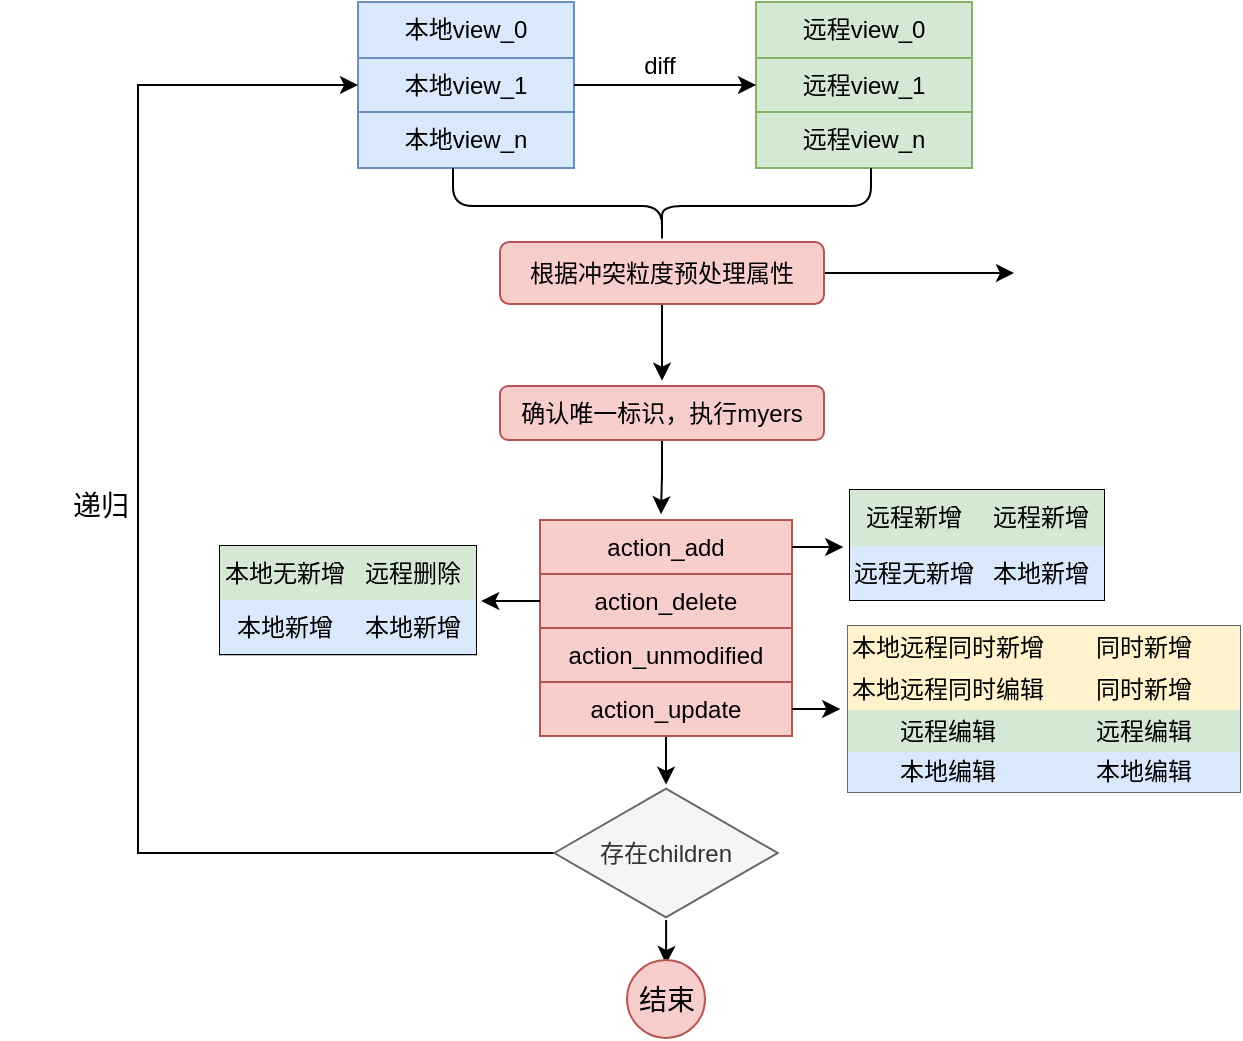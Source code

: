 <mxfile version="20.2.3" type="github">
  <diagram id="x5N0Bp3URwL84eysVLeZ" name="第 1 页">
    <mxGraphModel dx="946" dy="500" grid="0" gridSize="10" guides="1" tooltips="1" connect="1" arrows="1" fold="1" page="1" pageScale="1" pageWidth="1169" pageHeight="827" math="0" shadow="0">
      <root>
        <mxCell id="0" />
        <mxCell id="1" parent="0" />
        <mxCell id="P1yb6FFZFFWO7Coz35kv-2" value="" style="shape=table;html=1;whiteSpace=wrap;startSize=0;container=1;collapsible=0;childLayout=tableLayout;fillColor=#dae8fc;strokeColor=#6c8ebf;" vertex="1" parent="1">
          <mxGeometry x="259" y="17" width="108" height="83" as="geometry" />
        </mxCell>
        <mxCell id="P1yb6FFZFFWO7Coz35kv-3" value="" style="shape=tableRow;horizontal=0;startSize=0;swimlaneHead=0;swimlaneBody=0;top=0;left=0;bottom=0;right=0;collapsible=0;dropTarget=0;fillColor=none;points=[[0,0.5],[1,0.5]];portConstraint=eastwest;" vertex="1" parent="P1yb6FFZFFWO7Coz35kv-2">
          <mxGeometry width="108" height="28" as="geometry" />
        </mxCell>
        <mxCell id="P1yb6FFZFFWO7Coz35kv-4" value="本地view_0" style="shape=partialRectangle;html=1;whiteSpace=wrap;connectable=0;fillColor=none;top=0;left=0;bottom=0;right=0;overflow=hidden;" vertex="1" parent="P1yb6FFZFFWO7Coz35kv-3">
          <mxGeometry width="108" height="28" as="geometry">
            <mxRectangle width="108" height="28" as="alternateBounds" />
          </mxGeometry>
        </mxCell>
        <mxCell id="P1yb6FFZFFWO7Coz35kv-7" value="" style="shape=tableRow;horizontal=0;startSize=0;swimlaneHead=0;swimlaneBody=0;top=0;left=0;bottom=0;right=0;collapsible=0;dropTarget=0;fillColor=none;points=[[0,0.5],[1,0.5]];portConstraint=eastwest;" vertex="1" parent="P1yb6FFZFFWO7Coz35kv-2">
          <mxGeometry y="28" width="108" height="27" as="geometry" />
        </mxCell>
        <mxCell id="P1yb6FFZFFWO7Coz35kv-8" value="本地view_1" style="shape=partialRectangle;html=1;whiteSpace=wrap;connectable=0;fillColor=none;top=0;left=0;bottom=0;right=0;overflow=hidden;" vertex="1" parent="P1yb6FFZFFWO7Coz35kv-7">
          <mxGeometry width="108" height="27" as="geometry">
            <mxRectangle width="108" height="27" as="alternateBounds" />
          </mxGeometry>
        </mxCell>
        <mxCell id="P1yb6FFZFFWO7Coz35kv-11" value="" style="shape=tableRow;horizontal=0;startSize=0;swimlaneHead=0;swimlaneBody=0;top=0;left=0;bottom=0;right=0;collapsible=0;dropTarget=0;fillColor=none;points=[[0,0.5],[1,0.5]];portConstraint=eastwest;" vertex="1" parent="P1yb6FFZFFWO7Coz35kv-2">
          <mxGeometry y="55" width="108" height="28" as="geometry" />
        </mxCell>
        <mxCell id="P1yb6FFZFFWO7Coz35kv-12" value="本地view_n" style="shape=partialRectangle;html=1;whiteSpace=wrap;connectable=0;fillColor=none;top=0;left=0;bottom=0;right=0;overflow=hidden;" vertex="1" parent="P1yb6FFZFFWO7Coz35kv-11">
          <mxGeometry width="108" height="28" as="geometry">
            <mxRectangle width="108" height="28" as="alternateBounds" />
          </mxGeometry>
        </mxCell>
        <mxCell id="P1yb6FFZFFWO7Coz35kv-15" value="" style="shape=table;html=1;whiteSpace=wrap;startSize=0;container=1;collapsible=0;childLayout=tableLayout;fillColor=#d5e8d4;strokeColor=#82b366;" vertex="1" parent="1">
          <mxGeometry x="458" y="17" width="108" height="83" as="geometry" />
        </mxCell>
        <mxCell id="P1yb6FFZFFWO7Coz35kv-16" value="" style="shape=tableRow;horizontal=0;startSize=0;swimlaneHead=0;swimlaneBody=0;top=0;left=0;bottom=0;right=0;collapsible=0;dropTarget=0;fillColor=none;points=[[0,0.5],[1,0.5]];portConstraint=eastwest;" vertex="1" parent="P1yb6FFZFFWO7Coz35kv-15">
          <mxGeometry width="108" height="28" as="geometry" />
        </mxCell>
        <mxCell id="P1yb6FFZFFWO7Coz35kv-18" value="远程view_0" style="shape=partialRectangle;html=1;whiteSpace=wrap;connectable=0;fillColor=none;top=0;left=0;bottom=0;right=0;overflow=hidden;" vertex="1" parent="P1yb6FFZFFWO7Coz35kv-16">
          <mxGeometry width="108" height="28" as="geometry">
            <mxRectangle width="108" height="28" as="alternateBounds" />
          </mxGeometry>
        </mxCell>
        <mxCell id="P1yb6FFZFFWO7Coz35kv-19" value="" style="shape=tableRow;horizontal=0;startSize=0;swimlaneHead=0;swimlaneBody=0;top=0;left=0;bottom=0;right=0;collapsible=0;dropTarget=0;fillColor=none;points=[[0,0.5],[1,0.5]];portConstraint=eastwest;" vertex="1" parent="P1yb6FFZFFWO7Coz35kv-15">
          <mxGeometry y="28" width="108" height="27" as="geometry" />
        </mxCell>
        <mxCell id="P1yb6FFZFFWO7Coz35kv-21" value="远程view_1" style="shape=partialRectangle;html=1;whiteSpace=wrap;connectable=0;fillColor=none;top=0;left=0;bottom=0;right=0;overflow=hidden;" vertex="1" parent="P1yb6FFZFFWO7Coz35kv-19">
          <mxGeometry width="108" height="27" as="geometry">
            <mxRectangle width="108" height="27" as="alternateBounds" />
          </mxGeometry>
        </mxCell>
        <mxCell id="P1yb6FFZFFWO7Coz35kv-22" value="" style="shape=tableRow;horizontal=0;startSize=0;swimlaneHead=0;swimlaneBody=0;top=0;left=0;bottom=0;right=0;collapsible=0;dropTarget=0;fillColor=none;points=[[0,0.5],[1,0.5]];portConstraint=eastwest;" vertex="1" parent="P1yb6FFZFFWO7Coz35kv-15">
          <mxGeometry y="55" width="108" height="28" as="geometry" />
        </mxCell>
        <mxCell id="P1yb6FFZFFWO7Coz35kv-24" value="远程view_n" style="shape=partialRectangle;html=1;whiteSpace=wrap;connectable=0;fillColor=none;top=0;left=0;bottom=0;right=0;overflow=hidden;" vertex="1" parent="P1yb6FFZFFWO7Coz35kv-22">
          <mxGeometry width="108" height="28" as="geometry">
            <mxRectangle width="108" height="28" as="alternateBounds" />
          </mxGeometry>
        </mxCell>
        <mxCell id="P1yb6FFZFFWO7Coz35kv-26" value="" style="shape=curlyBracket;whiteSpace=wrap;html=1;rounded=1;direction=north;" vertex="1" parent="1">
          <mxGeometry x="306.5" y="100" width="209" height="38" as="geometry" />
        </mxCell>
        <mxCell id="P1yb6FFZFFWO7Coz35kv-28" style="edgeStyle=orthogonalEdgeStyle;rounded=0;orthogonalLoop=1;jettySize=auto;html=1;" edge="1" parent="1" source="P1yb6FFZFFWO7Coz35kv-27">
          <mxGeometry relative="1" as="geometry">
            <mxPoint x="410.5" y="273.091" as="targetPoint" />
          </mxGeometry>
        </mxCell>
        <mxCell id="P1yb6FFZFFWO7Coz35kv-27" value="确认唯一标识，执行myers" style="rounded=1;whiteSpace=wrap;html=1;fillColor=#f8cecc;strokeColor=#b85450;" vertex="1" parent="1">
          <mxGeometry x="330" y="209" width="162" height="27" as="geometry" />
        </mxCell>
        <mxCell id="P1yb6FFZFFWO7Coz35kv-83" style="edgeStyle=orthogonalEdgeStyle;rounded=0;orthogonalLoop=1;jettySize=auto;html=1;" edge="1" parent="1" source="P1yb6FFZFFWO7Coz35kv-29">
          <mxGeometry relative="1" as="geometry">
            <mxPoint x="413" y="408.324" as="targetPoint" />
          </mxGeometry>
        </mxCell>
        <mxCell id="P1yb6FFZFFWO7Coz35kv-29" value="" style="shape=table;html=1;whiteSpace=wrap;startSize=0;container=1;collapsible=0;childLayout=tableLayout;fillColor=#f8cecc;strokeColor=#b85450;" vertex="1" parent="1">
          <mxGeometry x="350" y="276" width="126" height="108" as="geometry" />
        </mxCell>
        <mxCell id="P1yb6FFZFFWO7Coz35kv-30" value="" style="shape=tableRow;horizontal=0;startSize=0;swimlaneHead=0;swimlaneBody=0;top=0;left=0;bottom=0;right=0;collapsible=0;dropTarget=0;fillColor=none;points=[[0,0.5],[1,0.5]];portConstraint=eastwest;" vertex="1" parent="P1yb6FFZFFWO7Coz35kv-29">
          <mxGeometry width="126" height="27" as="geometry" />
        </mxCell>
        <mxCell id="P1yb6FFZFFWO7Coz35kv-31" value="action_add" style="shape=partialRectangle;html=1;whiteSpace=wrap;connectable=0;fillColor=none;top=0;left=0;bottom=0;right=0;overflow=hidden;" vertex="1" parent="P1yb6FFZFFWO7Coz35kv-30">
          <mxGeometry width="126" height="27" as="geometry">
            <mxRectangle width="126" height="27" as="alternateBounds" />
          </mxGeometry>
        </mxCell>
        <mxCell id="P1yb6FFZFFWO7Coz35kv-34" value="" style="shape=tableRow;horizontal=0;startSize=0;swimlaneHead=0;swimlaneBody=0;top=0;left=0;bottom=0;right=0;collapsible=0;dropTarget=0;fillColor=none;points=[[0,0.5],[1,0.5]];portConstraint=eastwest;" vertex="1" parent="P1yb6FFZFFWO7Coz35kv-29">
          <mxGeometry y="27" width="126" height="27" as="geometry" />
        </mxCell>
        <mxCell id="P1yb6FFZFFWO7Coz35kv-35" value="action_delete" style="shape=partialRectangle;html=1;whiteSpace=wrap;connectable=0;fillColor=none;top=0;left=0;bottom=0;right=0;overflow=hidden;" vertex="1" parent="P1yb6FFZFFWO7Coz35kv-34">
          <mxGeometry width="126" height="27" as="geometry">
            <mxRectangle width="126" height="27" as="alternateBounds" />
          </mxGeometry>
        </mxCell>
        <mxCell id="P1yb6FFZFFWO7Coz35kv-38" value="" style="shape=tableRow;horizontal=0;startSize=0;swimlaneHead=0;swimlaneBody=0;top=0;left=0;bottom=0;right=0;collapsible=0;dropTarget=0;fillColor=none;points=[[0,0.5],[1,0.5]];portConstraint=eastwest;" vertex="1" parent="P1yb6FFZFFWO7Coz35kv-29">
          <mxGeometry y="54" width="126" height="27" as="geometry" />
        </mxCell>
        <mxCell id="P1yb6FFZFFWO7Coz35kv-39" value="action_unmodified" style="shape=partialRectangle;html=1;whiteSpace=wrap;connectable=0;fillColor=none;top=0;left=0;bottom=0;right=0;overflow=hidden;" vertex="1" parent="P1yb6FFZFFWO7Coz35kv-38">
          <mxGeometry width="126" height="27" as="geometry">
            <mxRectangle width="126" height="27" as="alternateBounds" />
          </mxGeometry>
        </mxCell>
        <mxCell id="P1yb6FFZFFWO7Coz35kv-42" style="shape=tableRow;horizontal=0;startSize=0;swimlaneHead=0;swimlaneBody=0;top=0;left=0;bottom=0;right=0;collapsible=0;dropTarget=0;fillColor=none;points=[[0,0.5],[1,0.5]];portConstraint=eastwest;" vertex="1" parent="P1yb6FFZFFWO7Coz35kv-29">
          <mxGeometry y="81" width="126" height="27" as="geometry" />
        </mxCell>
        <mxCell id="P1yb6FFZFFWO7Coz35kv-43" value="action_update" style="shape=partialRectangle;html=1;whiteSpace=wrap;connectable=0;fillColor=none;top=0;left=0;bottom=0;right=0;overflow=hidden;" vertex="1" parent="P1yb6FFZFFWO7Coz35kv-42">
          <mxGeometry width="126" height="27" as="geometry">
            <mxRectangle width="126" height="27" as="alternateBounds" />
          </mxGeometry>
        </mxCell>
        <mxCell id="P1yb6FFZFFWO7Coz35kv-44" style="edgeStyle=orthogonalEdgeStyle;rounded=0;orthogonalLoop=1;jettySize=auto;html=1;" edge="1" parent="1" source="P1yb6FFZFFWO7Coz35kv-30">
          <mxGeometry relative="1" as="geometry">
            <mxPoint x="501.635" y="289.5" as="targetPoint" />
          </mxGeometry>
        </mxCell>
        <mxCell id="P1yb6FFZFFWO7Coz35kv-45" value="" style="shape=table;html=1;whiteSpace=wrap;startSize=0;container=1;collapsible=0;childLayout=tableLayout;" vertex="1" parent="1">
          <mxGeometry x="505" y="261" width="127" height="55" as="geometry" />
        </mxCell>
        <mxCell id="P1yb6FFZFFWO7Coz35kv-46" value="" style="shape=tableRow;horizontal=0;startSize=0;swimlaneHead=0;swimlaneBody=0;top=0;left=0;bottom=0;right=0;collapsible=0;dropTarget=0;fillColor=none;points=[[0,0.5],[1,0.5]];portConstraint=eastwest;" vertex="1" parent="P1yb6FFZFFWO7Coz35kv-45">
          <mxGeometry width="127" height="28" as="geometry" />
        </mxCell>
        <mxCell id="P1yb6FFZFFWO7Coz35kv-47" value="远程新增" style="shape=partialRectangle;html=1;whiteSpace=wrap;connectable=0;fillColor=#d5e8d4;top=0;left=0;bottom=0;right=0;overflow=hidden;strokeColor=#82b366;" vertex="1" parent="P1yb6FFZFFWO7Coz35kv-46">
          <mxGeometry width="64" height="28" as="geometry">
            <mxRectangle width="64" height="28" as="alternateBounds" />
          </mxGeometry>
        </mxCell>
        <mxCell id="P1yb6FFZFFWO7Coz35kv-48" value="远程新增" style="shape=partialRectangle;html=1;whiteSpace=wrap;connectable=0;fillColor=#d5e8d4;top=0;left=0;bottom=0;right=0;overflow=hidden;strokeColor=#82b366;" vertex="1" parent="P1yb6FFZFFWO7Coz35kv-46">
          <mxGeometry x="64" width="63" height="28" as="geometry">
            <mxRectangle width="63" height="28" as="alternateBounds" />
          </mxGeometry>
        </mxCell>
        <mxCell id="P1yb6FFZFFWO7Coz35kv-50" value="" style="shape=tableRow;horizontal=0;startSize=0;swimlaneHead=0;swimlaneBody=0;top=0;left=0;bottom=0;right=0;collapsible=0;dropTarget=0;fillColor=none;points=[[0,0.5],[1,0.5]];portConstraint=eastwest;" vertex="1" parent="P1yb6FFZFFWO7Coz35kv-45">
          <mxGeometry y="28" width="127" height="27" as="geometry" />
        </mxCell>
        <mxCell id="P1yb6FFZFFWO7Coz35kv-51" value="远程无新增" style="shape=partialRectangle;html=1;whiteSpace=wrap;connectable=0;fillColor=#dae8fc;top=0;left=0;bottom=0;right=0;overflow=hidden;strokeColor=#6c8ebf;" vertex="1" parent="P1yb6FFZFFWO7Coz35kv-50">
          <mxGeometry width="64" height="27" as="geometry">
            <mxRectangle width="64" height="27" as="alternateBounds" />
          </mxGeometry>
        </mxCell>
        <mxCell id="P1yb6FFZFFWO7Coz35kv-52" value="本地新增" style="shape=partialRectangle;html=1;whiteSpace=wrap;connectable=0;fillColor=#dae8fc;top=0;left=0;bottom=0;right=0;overflow=hidden;strokeColor=#6c8ebf;" vertex="1" parent="P1yb6FFZFFWO7Coz35kv-50">
          <mxGeometry x="64" width="63" height="27" as="geometry">
            <mxRectangle width="63" height="27" as="alternateBounds" />
          </mxGeometry>
        </mxCell>
        <mxCell id="P1yb6FFZFFWO7Coz35kv-58" style="edgeStyle=orthogonalEdgeStyle;rounded=0;orthogonalLoop=1;jettySize=auto;html=1;entryX=0;entryY=0.5;entryDx=0;entryDy=0;" edge="1" parent="1" source="P1yb6FFZFFWO7Coz35kv-7" target="P1yb6FFZFFWO7Coz35kv-19">
          <mxGeometry relative="1" as="geometry" />
        </mxCell>
        <mxCell id="P1yb6FFZFFWO7Coz35kv-59" value="diff" style="text;html=1;strokeColor=none;fillColor=none;align=center;verticalAlign=middle;whiteSpace=wrap;rounded=0;" vertex="1" parent="1">
          <mxGeometry x="380" y="34" width="60" height="30" as="geometry" />
        </mxCell>
        <mxCell id="P1yb6FFZFFWO7Coz35kv-60" value="" style="shape=table;html=1;whiteSpace=wrap;startSize=0;container=1;collapsible=0;childLayout=tableLayout;" vertex="1" parent="1">
          <mxGeometry x="190" y="289" width="128" height="54.17" as="geometry" />
        </mxCell>
        <mxCell id="P1yb6FFZFFWO7Coz35kv-61" value="" style="shape=tableRow;horizontal=0;startSize=0;swimlaneHead=0;swimlaneBody=0;top=0;left=0;bottom=0;right=0;collapsible=0;dropTarget=0;fillColor=none;points=[[0,0.5],[1,0.5]];portConstraint=eastwest;" vertex="1" parent="P1yb6FFZFFWO7Coz35kv-60">
          <mxGeometry width="128" height="27" as="geometry" />
        </mxCell>
        <mxCell id="P1yb6FFZFFWO7Coz35kv-62" value="本地无新增" style="shape=partialRectangle;html=1;whiteSpace=wrap;connectable=0;fillColor=#d5e8d4;top=0;left=0;bottom=0;right=0;overflow=hidden;strokeColor=#82b366;" vertex="1" parent="P1yb6FFZFFWO7Coz35kv-61">
          <mxGeometry width="65" height="27" as="geometry">
            <mxRectangle width="65" height="27" as="alternateBounds" />
          </mxGeometry>
        </mxCell>
        <mxCell id="P1yb6FFZFFWO7Coz35kv-63" value="远程删除" style="shape=partialRectangle;html=1;whiteSpace=wrap;connectable=0;fillColor=#d5e8d4;top=0;left=0;bottom=0;right=0;overflow=hidden;strokeColor=#82b366;" vertex="1" parent="P1yb6FFZFFWO7Coz35kv-61">
          <mxGeometry x="65" width="63" height="27" as="geometry">
            <mxRectangle width="63" height="27" as="alternateBounds" />
          </mxGeometry>
        </mxCell>
        <mxCell id="P1yb6FFZFFWO7Coz35kv-64" value="" style="shape=tableRow;horizontal=0;startSize=0;swimlaneHead=0;swimlaneBody=0;top=0;left=0;bottom=0;right=0;collapsible=0;dropTarget=0;fillColor=none;points=[[0,0.5],[1,0.5]];portConstraint=eastwest;" vertex="1" parent="P1yb6FFZFFWO7Coz35kv-60">
          <mxGeometry y="27" width="128" height="27" as="geometry" />
        </mxCell>
        <mxCell id="P1yb6FFZFFWO7Coz35kv-65" value="本地新增" style="shape=partialRectangle;html=1;whiteSpace=wrap;connectable=0;fillColor=#dae8fc;top=0;left=0;bottom=0;right=0;overflow=hidden;strokeColor=#6c8ebf;" vertex="1" parent="P1yb6FFZFFWO7Coz35kv-64">
          <mxGeometry width="65" height="27" as="geometry">
            <mxRectangle width="65" height="27" as="alternateBounds" />
          </mxGeometry>
        </mxCell>
        <mxCell id="P1yb6FFZFFWO7Coz35kv-66" value="本地新增" style="shape=partialRectangle;html=1;whiteSpace=wrap;connectable=0;fillColor=#dae8fc;top=0;left=0;bottom=0;right=0;overflow=hidden;strokeColor=#6c8ebf;" vertex="1" parent="P1yb6FFZFFWO7Coz35kv-64">
          <mxGeometry x="65" width="63" height="27" as="geometry">
            <mxRectangle width="63" height="27" as="alternateBounds" />
          </mxGeometry>
        </mxCell>
        <mxCell id="P1yb6FFZFFWO7Coz35kv-67" style="edgeStyle=orthogonalEdgeStyle;rounded=0;orthogonalLoop=1;jettySize=auto;html=1;" edge="1" parent="1" source="P1yb6FFZFFWO7Coz35kv-34">
          <mxGeometry relative="1" as="geometry">
            <mxPoint x="320.61" y="316.5" as="targetPoint" />
          </mxGeometry>
        </mxCell>
        <mxCell id="P1yb6FFZFFWO7Coz35kv-69" style="edgeStyle=orthogonalEdgeStyle;rounded=0;orthogonalLoop=1;jettySize=auto;html=1;" edge="1" parent="1" source="P1yb6FFZFFWO7Coz35kv-42">
          <mxGeometry relative="1" as="geometry">
            <mxPoint x="500.141" y="370.5" as="targetPoint" />
          </mxGeometry>
        </mxCell>
        <mxCell id="P1yb6FFZFFWO7Coz35kv-70" value="" style="shape=table;html=1;whiteSpace=wrap;startSize=0;container=1;collapsible=0;childLayout=tableLayout;fillColor=#f5f5f5;fontColor=#333333;strokeColor=#666666;" vertex="1" parent="1">
          <mxGeometry x="504" y="329" width="196" height="83" as="geometry" />
        </mxCell>
        <mxCell id="P1yb6FFZFFWO7Coz35kv-71" value="" style="shape=tableRow;horizontal=0;startSize=0;swimlaneHead=0;swimlaneBody=0;top=0;left=0;bottom=0;right=0;collapsible=0;dropTarget=0;fillColor=none;points=[[0,0.5],[1,0.5]];portConstraint=eastwest;" vertex="1" parent="P1yb6FFZFFWO7Coz35kv-70">
          <mxGeometry width="196" height="21" as="geometry" />
        </mxCell>
        <mxCell id="P1yb6FFZFFWO7Coz35kv-72" value="本地远程同时新增" style="shape=partialRectangle;html=1;whiteSpace=wrap;connectable=0;fillColor=#fff2cc;top=0;left=0;bottom=0;right=0;overflow=hidden;strokeColor=#d6b656;" vertex="1" parent="P1yb6FFZFFWO7Coz35kv-71">
          <mxGeometry width="100" height="21" as="geometry">
            <mxRectangle width="100" height="21" as="alternateBounds" />
          </mxGeometry>
        </mxCell>
        <mxCell id="P1yb6FFZFFWO7Coz35kv-73" value="同时新增" style="shape=partialRectangle;html=1;whiteSpace=wrap;connectable=0;fillColor=#fff2cc;top=0;left=0;bottom=0;right=0;overflow=hidden;strokeColor=#d6b656;" vertex="1" parent="P1yb6FFZFFWO7Coz35kv-71">
          <mxGeometry x="100" width="96" height="21" as="geometry">
            <mxRectangle width="96" height="21" as="alternateBounds" />
          </mxGeometry>
        </mxCell>
        <mxCell id="P1yb6FFZFFWO7Coz35kv-74" value="" style="shape=tableRow;horizontal=0;startSize=0;swimlaneHead=0;swimlaneBody=0;top=0;left=0;bottom=0;right=0;collapsible=0;dropTarget=0;fillColor=none;points=[[0,0.5],[1,0.5]];portConstraint=eastwest;" vertex="1" parent="P1yb6FFZFFWO7Coz35kv-70">
          <mxGeometry y="21" width="196" height="21" as="geometry" />
        </mxCell>
        <mxCell id="P1yb6FFZFFWO7Coz35kv-75" value="本地远程同时编辑" style="shape=partialRectangle;html=1;whiteSpace=wrap;connectable=0;fillColor=#fff2cc;top=0;left=0;bottom=0;right=0;overflow=hidden;strokeColor=#d6b656;" vertex="1" parent="P1yb6FFZFFWO7Coz35kv-74">
          <mxGeometry width="100" height="21" as="geometry">
            <mxRectangle width="100" height="21" as="alternateBounds" />
          </mxGeometry>
        </mxCell>
        <mxCell id="P1yb6FFZFFWO7Coz35kv-76" value="同时新增" style="shape=partialRectangle;html=1;whiteSpace=wrap;connectable=0;fillColor=#fff2cc;top=0;left=0;bottom=0;right=0;overflow=hidden;strokeColor=#d6b656;" vertex="1" parent="P1yb6FFZFFWO7Coz35kv-74">
          <mxGeometry x="100" width="96" height="21" as="geometry">
            <mxRectangle width="96" height="21" as="alternateBounds" />
          </mxGeometry>
        </mxCell>
        <mxCell id="P1yb6FFZFFWO7Coz35kv-77" style="shape=tableRow;horizontal=0;startSize=0;swimlaneHead=0;swimlaneBody=0;top=0;left=0;bottom=0;right=0;collapsible=0;dropTarget=0;fillColor=none;points=[[0,0.5],[1,0.5]];portConstraint=eastwest;" vertex="1" parent="P1yb6FFZFFWO7Coz35kv-70">
          <mxGeometry y="42" width="196" height="21" as="geometry" />
        </mxCell>
        <mxCell id="P1yb6FFZFFWO7Coz35kv-78" value="远程编辑" style="shape=partialRectangle;html=1;whiteSpace=wrap;connectable=0;fillColor=#d5e8d4;top=0;left=0;bottom=0;right=0;overflow=hidden;strokeColor=#82b366;" vertex="1" parent="P1yb6FFZFFWO7Coz35kv-77">
          <mxGeometry width="100" height="21" as="geometry">
            <mxRectangle width="100" height="21" as="alternateBounds" />
          </mxGeometry>
        </mxCell>
        <mxCell id="P1yb6FFZFFWO7Coz35kv-79" value="远程编辑" style="shape=partialRectangle;html=1;whiteSpace=wrap;connectable=0;fillColor=#d5e8d4;top=0;left=0;bottom=0;right=0;overflow=hidden;strokeColor=#82b366;" vertex="1" parent="P1yb6FFZFFWO7Coz35kv-77">
          <mxGeometry x="100" width="96" height="21" as="geometry">
            <mxRectangle width="96" height="21" as="alternateBounds" />
          </mxGeometry>
        </mxCell>
        <mxCell id="P1yb6FFZFFWO7Coz35kv-80" style="shape=tableRow;horizontal=0;startSize=0;swimlaneHead=0;swimlaneBody=0;top=0;left=0;bottom=0;right=0;collapsible=0;dropTarget=0;fillColor=none;points=[[0,0.5],[1,0.5]];portConstraint=eastwest;" vertex="1" parent="P1yb6FFZFFWO7Coz35kv-70">
          <mxGeometry y="63" width="196" height="20" as="geometry" />
        </mxCell>
        <mxCell id="P1yb6FFZFFWO7Coz35kv-81" value="本地编辑" style="shape=partialRectangle;html=1;whiteSpace=wrap;connectable=0;fillColor=#dae8fc;top=0;left=0;bottom=0;right=0;overflow=hidden;strokeColor=#6c8ebf;" vertex="1" parent="P1yb6FFZFFWO7Coz35kv-80">
          <mxGeometry width="100" height="20" as="geometry">
            <mxRectangle width="100" height="20" as="alternateBounds" />
          </mxGeometry>
        </mxCell>
        <mxCell id="P1yb6FFZFFWO7Coz35kv-82" value="本地编辑" style="shape=partialRectangle;html=1;whiteSpace=wrap;connectable=0;fillColor=#dae8fc;top=0;left=0;bottom=0;right=0;overflow=hidden;strokeColor=#6c8ebf;" vertex="1" parent="P1yb6FFZFFWO7Coz35kv-80">
          <mxGeometry x="100" width="96" height="20" as="geometry">
            <mxRectangle width="96" height="20" as="alternateBounds" />
          </mxGeometry>
        </mxCell>
        <mxCell id="P1yb6FFZFFWO7Coz35kv-85" style="edgeStyle=orthogonalEdgeStyle;rounded=0;orthogonalLoop=1;jettySize=auto;html=1;entryX=0;entryY=0.5;entryDx=0;entryDy=0;" edge="1" parent="1" source="P1yb6FFZFFWO7Coz35kv-84" target="P1yb6FFZFFWO7Coz35kv-7">
          <mxGeometry relative="1" as="geometry">
            <Array as="points">
              <mxPoint x="149" y="443" />
              <mxPoint x="149" y="59" />
            </Array>
          </mxGeometry>
        </mxCell>
        <mxCell id="P1yb6FFZFFWO7Coz35kv-90" style="edgeStyle=orthogonalEdgeStyle;rounded=0;orthogonalLoop=1;jettySize=auto;html=1;fontSize=14;" edge="1" parent="1" source="P1yb6FFZFFWO7Coz35kv-84">
          <mxGeometry relative="1" as="geometry">
            <mxPoint x="412.995" y="498.002" as="targetPoint" />
          </mxGeometry>
        </mxCell>
        <mxCell id="P1yb6FFZFFWO7Coz35kv-84" value="存在children" style="html=1;whiteSpace=wrap;aspect=fixed;shape=isoRectangle;fillColor=#f5f5f5;fontColor=#333333;strokeColor=#666666;" vertex="1" parent="1">
          <mxGeometry x="357.16" y="409" width="111.67" height="67" as="geometry" />
        </mxCell>
        <mxCell id="P1yb6FFZFFWO7Coz35kv-86" value="&lt;span style=&quot;font-weight: normal;&quot;&gt;&lt;font style=&quot;font-size: 14px;&quot;&gt;递归&lt;/font&gt;&lt;/span&gt;" style="text;strokeColor=none;fillColor=none;html=1;fontSize=24;fontStyle=1;verticalAlign=middle;align=center;" vertex="1" parent="1">
          <mxGeometry x="80" y="246" width="100" height="40" as="geometry" />
        </mxCell>
        <mxCell id="P1yb6FFZFFWO7Coz35kv-88" style="edgeStyle=orthogonalEdgeStyle;rounded=0;orthogonalLoop=1;jettySize=auto;html=1;fontSize=14;" edge="1" parent="1" source="P1yb6FFZFFWO7Coz35kv-87">
          <mxGeometry relative="1" as="geometry">
            <mxPoint x="411.0" y="206.321" as="targetPoint" />
          </mxGeometry>
        </mxCell>
        <mxCell id="P1yb6FFZFFWO7Coz35kv-89" style="edgeStyle=orthogonalEdgeStyle;rounded=0;orthogonalLoop=1;jettySize=auto;html=1;fontSize=14;" edge="1" parent="1" source="P1yb6FFZFFWO7Coz35kv-87">
          <mxGeometry relative="1" as="geometry">
            <mxPoint x="586.987" y="152.5" as="targetPoint" />
          </mxGeometry>
        </mxCell>
        <mxCell id="P1yb6FFZFFWO7Coz35kv-87" value="根据冲突粒度预处理属性" style="rounded=1;whiteSpace=wrap;html=1;fillColor=#f8cecc;strokeColor=#b85450;" vertex="1" parent="1">
          <mxGeometry x="330" y="137" width="162" height="31" as="geometry" />
        </mxCell>
        <mxCell id="P1yb6FFZFFWO7Coz35kv-92" value="结束" style="ellipse;whiteSpace=wrap;html=1;aspect=fixed;fontSize=14;fillColor=#f8cecc;strokeColor=#b85450;" vertex="1" parent="1">
          <mxGeometry x="393.5" y="496" width="39" height="39" as="geometry" />
        </mxCell>
      </root>
    </mxGraphModel>
  </diagram>
</mxfile>
